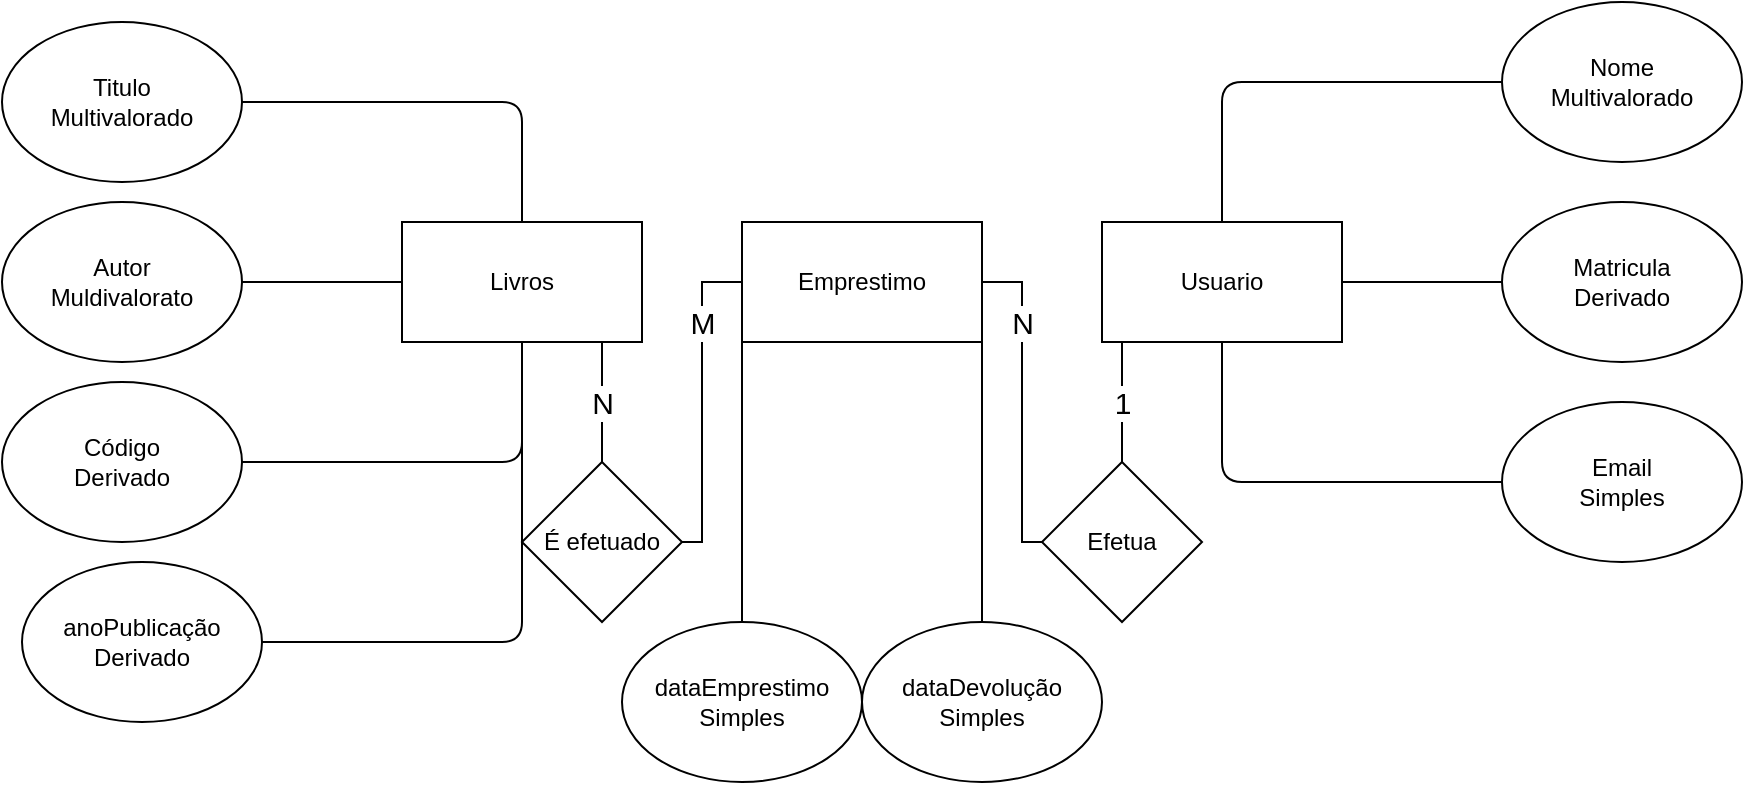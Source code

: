 <mxfile>
    <diagram id="7jsyUnA08uXvwD0z9NIF" name="Page-1">
        <mxGraphModel dx="1936" dy="779" grid="1" gridSize="10" guides="1" tooltips="1" connect="1" arrows="1" fold="1" page="1" pageScale="1" pageWidth="850" pageHeight="1100" math="0" shadow="0">
            <root>
                <mxCell id="0"/>
                <mxCell id="1" parent="0"/>
                <mxCell id="17" style="edgeStyle=none;html=1;entryX=0.5;entryY=0;entryDx=0;entryDy=0;endArrow=none;endFill=0;" edge="1" parent="1" source="2" target="14">
                    <mxGeometry relative="1" as="geometry">
                        <Array as="points">
                            <mxPoint x="320" y="370"/>
                        </Array>
                    </mxGeometry>
                </mxCell>
                <mxCell id="38" style="edgeStyle=none;html=1;entryX=0.5;entryY=0;entryDx=0;entryDy=0;endArrow=none;endFill=0;" edge="1" parent="1" source="2" target="15">
                    <mxGeometry relative="1" as="geometry">
                        <Array as="points">
                            <mxPoint x="440" y="370"/>
                        </Array>
                    </mxGeometry>
                </mxCell>
                <mxCell id="2" value="Emprestimo" style="rounded=0;whiteSpace=wrap;html=1;" vertex="1" parent="1">
                    <mxGeometry x="320" y="310" width="120" height="60" as="geometry"/>
                </mxCell>
                <mxCell id="23" style="edgeStyle=none;html=1;entryX=0;entryY=0.5;entryDx=0;entryDy=0;endArrow=none;endFill=0;" edge="1" parent="1" source="3" target="8">
                    <mxGeometry relative="1" as="geometry"/>
                </mxCell>
                <mxCell id="24" style="edgeStyle=none;html=1;entryX=0;entryY=0.5;entryDx=0;entryDy=0;endArrow=none;endFill=0;" edge="1" parent="1" source="3" target="9">
                    <mxGeometry relative="1" as="geometry">
                        <Array as="points">
                            <mxPoint x="560" y="240"/>
                        </Array>
                    </mxGeometry>
                </mxCell>
                <mxCell id="25" style="edgeStyle=none;html=1;entryX=0;entryY=0.5;entryDx=0;entryDy=0;endArrow=none;endFill=0;" edge="1" parent="1" source="3" target="22">
                    <mxGeometry relative="1" as="geometry">
                        <Array as="points">
                            <mxPoint x="560" y="440"/>
                        </Array>
                    </mxGeometry>
                </mxCell>
                <mxCell id="36" value="&lt;font style=&quot;font-size: 15px;&quot;&gt;1&lt;/font&gt;" style="edgeStyle=none;html=1;entryX=0.5;entryY=0;entryDx=0;entryDy=0;endArrow=none;endFill=0;" edge="1" parent="1" source="3" target="7">
                    <mxGeometry relative="1" as="geometry">
                        <Array as="points">
                            <mxPoint x="510" y="370"/>
                        </Array>
                    </mxGeometry>
                </mxCell>
                <mxCell id="3" value="Usuario" style="rounded=0;whiteSpace=wrap;html=1;" vertex="1" parent="1">
                    <mxGeometry x="500" y="310" width="120" height="60" as="geometry"/>
                </mxCell>
                <mxCell id="18" style="edgeStyle=none;html=1;entryX=1;entryY=0.5;entryDx=0;entryDy=0;endArrow=none;endFill=0;" edge="1" parent="1" source="4" target="13">
                    <mxGeometry relative="1" as="geometry">
                        <mxPoint x="80" y="270" as="targetPoint"/>
                        <Array as="points">
                            <mxPoint x="210" y="250"/>
                        </Array>
                    </mxGeometry>
                </mxCell>
                <mxCell id="19" style="edgeStyle=none;html=1;entryX=1;entryY=0.5;entryDx=0;entryDy=0;endArrow=none;endFill=0;" edge="1" parent="1" source="4" target="12">
                    <mxGeometry relative="1" as="geometry">
                        <mxPoint x="110" y="330" as="targetPoint"/>
                    </mxGeometry>
                </mxCell>
                <mxCell id="20" style="edgeStyle=none;html=1;entryX=1;entryY=0.5;entryDx=0;entryDy=0;endArrow=none;endFill=0;" edge="1" parent="1" source="4" target="11">
                    <mxGeometry relative="1" as="geometry">
                        <Array as="points">
                            <mxPoint x="210" y="430"/>
                        </Array>
                    </mxGeometry>
                </mxCell>
                <mxCell id="34" value="&lt;font style=&quot;font-size: 15px;&quot;&gt;N&lt;/font&gt;" style="edgeStyle=none;html=1;entryX=0.5;entryY=0;entryDx=0;entryDy=0;rounded=0;curved=0;endArrow=none;endFill=0;" edge="1" parent="1" source="4" target="33">
                    <mxGeometry relative="1" as="geometry">
                        <Array as="points">
                            <mxPoint x="250" y="370"/>
                        </Array>
                    </mxGeometry>
                </mxCell>
                <mxCell id="4" value="Livros" style="rounded=0;whiteSpace=wrap;html=1;" vertex="1" parent="1">
                    <mxGeometry x="150" y="310" width="120" height="60" as="geometry"/>
                </mxCell>
                <mxCell id="7" value="Efetua" style="rhombus;whiteSpace=wrap;html=1;" vertex="1" parent="1">
                    <mxGeometry x="470" y="430" width="80" height="80" as="geometry"/>
                </mxCell>
                <mxCell id="8" value="Matricula&lt;div&gt;Derivado&lt;/div&gt;" style="ellipse;whiteSpace=wrap;html=1;" vertex="1" parent="1">
                    <mxGeometry x="700" y="300" width="120" height="80" as="geometry"/>
                </mxCell>
                <mxCell id="9" value="Nome&lt;div&gt;Multivalorado&lt;/div&gt;" style="ellipse;whiteSpace=wrap;html=1;" vertex="1" parent="1">
                    <mxGeometry x="700" y="200" width="120" height="80" as="geometry"/>
                </mxCell>
                <mxCell id="10" value="anoPublicação&lt;div&gt;Derivado&lt;/div&gt;" style="ellipse;whiteSpace=wrap;html=1;" vertex="1" parent="1">
                    <mxGeometry x="-40" y="480" width="120" height="80" as="geometry"/>
                </mxCell>
                <mxCell id="11" value="Código&lt;div&gt;Derivado&lt;/div&gt;" style="ellipse;whiteSpace=wrap;html=1;" vertex="1" parent="1">
                    <mxGeometry x="-50" y="390" width="120" height="80" as="geometry"/>
                </mxCell>
                <mxCell id="12" value="Autor&lt;div&gt;Muldivalorato&lt;/div&gt;" style="ellipse;whiteSpace=wrap;html=1;" vertex="1" parent="1">
                    <mxGeometry x="-50" y="300" width="120" height="80" as="geometry"/>
                </mxCell>
                <mxCell id="13" value="Titulo&lt;div&gt;Multivalorado&lt;/div&gt;" style="ellipse;whiteSpace=wrap;html=1;" vertex="1" parent="1">
                    <mxGeometry x="-50" y="210" width="120" height="80" as="geometry"/>
                </mxCell>
                <mxCell id="14" value="dataEmprestimo&lt;div&gt;Simples&lt;/div&gt;" style="ellipse;whiteSpace=wrap;html=1;" vertex="1" parent="1">
                    <mxGeometry x="260" y="510" width="120" height="80" as="geometry"/>
                </mxCell>
                <mxCell id="15" value="dataDevolução&lt;div&gt;Simples&lt;/div&gt;" style="ellipse;whiteSpace=wrap;html=1;" vertex="1" parent="1">
                    <mxGeometry x="380" y="510" width="120" height="80" as="geometry"/>
                </mxCell>
                <mxCell id="21" style="edgeStyle=none;html=1;entryX=1;entryY=0.5;entryDx=0;entryDy=0;endArrow=none;endFill=0;" edge="1" parent="1" source="4" target="10">
                    <mxGeometry relative="1" as="geometry">
                        <Array as="points">
                            <mxPoint x="210" y="520"/>
                        </Array>
                    </mxGeometry>
                </mxCell>
                <mxCell id="22" value="Email&lt;div&gt;Simples&lt;/div&gt;" style="ellipse;whiteSpace=wrap;html=1;" vertex="1" parent="1">
                    <mxGeometry x="700" y="400" width="120" height="80" as="geometry"/>
                </mxCell>
                <mxCell id="35" value="&lt;font style=&quot;font-size: 15px;&quot;&gt;M&lt;/font&gt;" style="edgeStyle=none;html=1;entryX=0;entryY=0.5;entryDx=0;entryDy=0;endArrow=none;endFill=0;rounded=0;curved=0;" edge="1" parent="1" source="33" target="2">
                    <mxGeometry x="0.5" relative="1" as="geometry">
                        <mxPoint x="320" y="560" as="targetPoint"/>
                        <Array as="points">
                            <mxPoint x="300" y="470"/>
                            <mxPoint x="300" y="340"/>
                        </Array>
                        <mxPoint as="offset"/>
                    </mxGeometry>
                </mxCell>
                <mxCell id="33" value="É efetuado" style="rhombus;whiteSpace=wrap;html=1;" vertex="1" parent="1">
                    <mxGeometry x="210" y="430" width="80" height="80" as="geometry"/>
                </mxCell>
                <mxCell id="37" value="&lt;font style=&quot;font-size: 15px;&quot;&gt;N&lt;/font&gt;" style="edgeStyle=none;html=1;entryX=1;entryY=0.5;entryDx=0;entryDy=0;endArrow=none;endFill=0;rounded=0;curved=0;" edge="1" parent="1" source="7" target="2">
                    <mxGeometry x="0.5" relative="1" as="geometry">
                        <Array as="points">
                            <mxPoint x="460" y="470"/>
                            <mxPoint x="460" y="380"/>
                            <mxPoint x="460" y="340"/>
                        </Array>
                        <mxPoint as="offset"/>
                    </mxGeometry>
                </mxCell>
            </root>
        </mxGraphModel>
    </diagram>
</mxfile>
